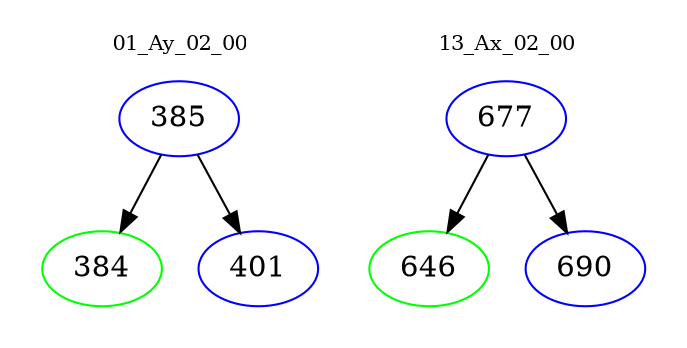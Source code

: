 digraph{
subgraph cluster_0 {
color = white
label = "01_Ay_02_00";
fontsize=10;
T0_385 [label="385", color="blue"]
T0_385 -> T0_384 [color="black"]
T0_384 [label="384", color="green"]
T0_385 -> T0_401 [color="black"]
T0_401 [label="401", color="blue"]
}
subgraph cluster_1 {
color = white
label = "13_Ax_02_00";
fontsize=10;
T1_677 [label="677", color="blue"]
T1_677 -> T1_646 [color="black"]
T1_646 [label="646", color="green"]
T1_677 -> T1_690 [color="black"]
T1_690 [label="690", color="blue"]
}
}
